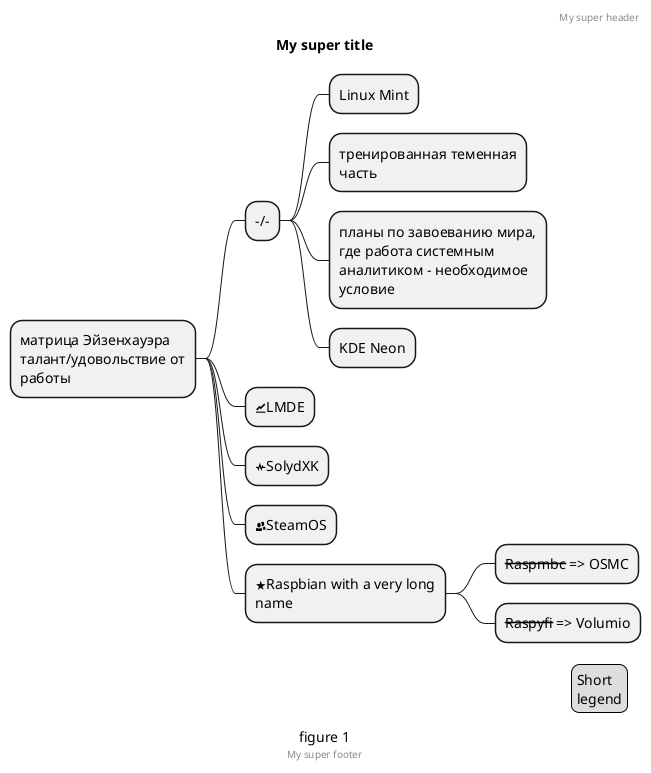 @startmindmap
'https://plantuml.com/mindmap-diagram
skinparam wrapwidth 200
caption figure 1
title My super title

* матрица Эйзенхауэра талант/удовольствие от работы
** -/-
*** Linux Mint
*** тренированная теменная часть
*** планы по завоеванию мира, где работа системным аналитиком - необходимое условие
*** KDE Neon
** <&graph>LMDE
** <&pulse>SolydXK
** <&people>SteamOS
** <&star>Raspbian with a very long name
*** <s>Raspmbc</s> => OSMC
*** <s>Raspyfi</s> => Volumio

header
My super header
endheader

center footer My super footer

legend right
  Short
  legend
endlegend
@endmindmap
